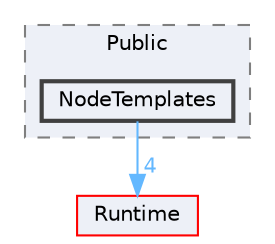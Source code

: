 digraph "NodeTemplates"
{
 // INTERACTIVE_SVG=YES
 // LATEX_PDF_SIZE
  bgcolor="transparent";
  edge [fontname=Helvetica,fontsize=10,labelfontname=Helvetica,labelfontsize=10];
  node [fontname=Helvetica,fontsize=10,shape=box,height=0.2,width=0.4];
  compound=true
  subgraph clusterdir_58f6b52692026cefec18f8afa327cf3c {
    graph [ bgcolor="#edf0f7", pencolor="grey50", label="Public", fontname=Helvetica,fontsize=10 style="filled,dashed", URL="dir_58f6b52692026cefec18f8afa327cf3c.html",tooltip=""]
  dir_de14d92fd4bda439dd059504d8f2b671 [label="NodeTemplates", fillcolor="#edf0f7", color="grey25", style="filled,bold", URL="dir_de14d92fd4bda439dd059504d8f2b671.html",tooltip=""];
  }
  dir_7536b172fbd480bfd146a1b1acd6856b [label="Runtime", fillcolor="#edf0f7", color="red", style="filled", URL="dir_7536b172fbd480bfd146a1b1acd6856b.html",tooltip=""];
  dir_de14d92fd4bda439dd059504d8f2b671->dir_7536b172fbd480bfd146a1b1acd6856b [headlabel="4", labeldistance=1.5 headhref="dir_000695_000984.html" href="dir_000695_000984.html" color="steelblue1" fontcolor="steelblue1"];
}
